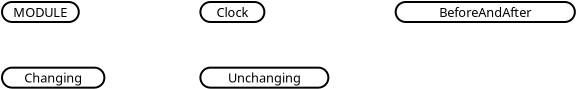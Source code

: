 <?xml version="1.0" encoding="UTF-8"?>
<dia:diagram xmlns:dia="http://www.lysator.liu.se/~alla/dia/">
  <dia:layer name="Background" visible="true" active="true">

    <dia:group>

    <dia:object type="Standard - Box" version="0" id="O0">
      <dia:attribute name="obj_pos">
        <dia:point val="2.0,0.0"/>
      </dia:attribute>
      <dia:attribute name="obj_bb">
        <dia:rectangle val="1.95,-0.05;5.89,1.05"/>
      </dia:attribute>
      <dia:attribute name="elem_corner">
        <dia:point val="2.0,0.0"/>
      </dia:attribute>
      <dia:attribute name="elem_width">
        <dia:real val="3.84"/>
      </dia:attribute>
      <dia:attribute name="elem_height">
        <dia:real val="1.0"/>
      </dia:attribute>
      <dia:attribute name="border_width">
        <dia:real val="0.1"/>
      </dia:attribute>
      <dia:attribute name="border_color">
        <dia:color val="#000000"/>
      </dia:attribute>
      <dia:attribute name="inner_color">
        <dia:color val="#ffffff"/>
      </dia:attribute>
      <dia:attribute name="show_background">
        <dia:boolean val="true"/>
      </dia:attribute>
      <dia:attribute name="corner_radius">
        <dia:real val="0.5"/>
      </dia:attribute>
    </dia:object>

    <dia:object type="Standard - Text" version="0" id="O1">
      <dia:attribute name="obj_pos">
        <dia:point val="3.92,0.5"/>
      </dia:attribute>
      <dia:attribute name="obj_bb">
        <dia:rectangle val="3.87,0.45;7.81,1.35"/>
      </dia:attribute>
      <dia:attribute name="text">
        <dia:composite type="text">
          <dia:attribute name="string">
            <dia:string>#MODULE#</dia:string>
          </dia:attribute>
          <dia:attribute name="font">
            <dia:font family="sans" style="0" name="Helvetica"/>
          </dia:attribute>
          <dia:attribute name="height">
            <dia:real val="0.8"/>
          </dia:attribute>
          <dia:attribute name="pos">
            <dia:point val="3.92,0.5"/>
          </dia:attribute>
          <dia:attribute name="color">
            <dia:color val="#000000"/>
          </dia:attribute>
          <dia:attribute name="alignment">
            <dia:enum val="1"/>
          </dia:attribute>
        </dia:composite>
      </dia:attribute>
      <dia:attribute name="valign">
        <dia:enum val="2"/>
      </dia:attribute>
    </dia:object>

    </dia:group>

    <dia:group>

    <dia:object type="Standard - Box" version="0" id="O2">
      <dia:attribute name="obj_pos">
        <dia:point val="11.919,0.0"/>
      </dia:attribute>
      <dia:attribute name="obj_bb">
        <dia:rectangle val="11.869,-0.05;15.169,1.05"/>
      </dia:attribute>
      <dia:attribute name="elem_corner">
        <dia:point val="11.919,0.0"/>
      </dia:attribute>
      <dia:attribute name="elem_width">
        <dia:real val="3.2"/>
      </dia:attribute>
      <dia:attribute name="elem_height">
        <dia:real val="1.0"/>
      </dia:attribute>
      <dia:attribute name="border_width">
        <dia:real val="0.1"/>
      </dia:attribute>
      <dia:attribute name="border_color">
        <dia:color val="#000000"/>
      </dia:attribute>
      <dia:attribute name="inner_color">
        <dia:color val="#ffffff"/>
      </dia:attribute>
      <dia:attribute name="show_background">
        <dia:boolean val="true"/>
      </dia:attribute>
      <dia:attribute name="corner_radius">
        <dia:real val="0.5"/>
      </dia:attribute>
    </dia:object>

    <dia:object type="Standard - Text" version="0" id="O3">
      <dia:attribute name="obj_pos">
        <dia:point val="13.519,0.5"/>
      </dia:attribute>
      <dia:attribute name="obj_bb">
        <dia:rectangle val="13.469,0.45;16.769,1.35"/>
      </dia:attribute>
      <dia:attribute name="text">
        <dia:composite type="text">
          <dia:attribute name="string">
            <dia:string>#Clock#</dia:string>
          </dia:attribute>
          <dia:attribute name="font">
            <dia:font family="sans" style="0" name="Helvetica"/>
          </dia:attribute>
          <dia:attribute name="height">
            <dia:real val="0.8"/>
          </dia:attribute>
          <dia:attribute name="pos">
            <dia:point val="13.519,0.5"/>
          </dia:attribute>
          <dia:attribute name="color">
            <dia:color val="#000000"/>
          </dia:attribute>
          <dia:attribute name="alignment">
            <dia:enum val="1"/>
          </dia:attribute>
        </dia:composite>
      </dia:attribute>
      <dia:attribute name="valign">
        <dia:enum val="2"/>
      </dia:attribute>
    </dia:object>

    </dia:group>

    <dia:group>

    <dia:object type="Standard - Box" version="0" id="O4">
      <dia:attribute name="obj_pos">
        <dia:point val="21.683,0.0"/>
      </dia:attribute>
      <dia:attribute name="obj_bb">
        <dia:rectangle val="21.633,-0.05;30.693,1.05"/>
      </dia:attribute>
      <dia:attribute name="elem_corner">
        <dia:point val="21.683,0.0"/>
      </dia:attribute>
      <dia:attribute name="elem_width">
        <dia:real val="8.96"/>
      </dia:attribute>
      <dia:attribute name="elem_height">
        <dia:real val="1.0"/>
      </dia:attribute>
      <dia:attribute name="border_width">
        <dia:real val="0.1"/>
      </dia:attribute>
      <dia:attribute name="border_color">
        <dia:color val="#000000"/>
      </dia:attribute>
      <dia:attribute name="inner_color">
        <dia:color val="#ffffff"/>
      </dia:attribute>
      <dia:attribute name="show_background">
        <dia:boolean val="true"/>
      </dia:attribute>
      <dia:attribute name="corner_radius">
        <dia:real val="0.5"/>
      </dia:attribute>
    </dia:object>

    <dia:object type="Standard - Text" version="0" id="O5">
      <dia:attribute name="obj_pos">
        <dia:point val="26.163,0.5"/>
      </dia:attribute>
      <dia:attribute name="obj_bb">
        <dia:rectangle val="26.113,0.45;35.173,1.35"/>
      </dia:attribute>
      <dia:attribute name="text">
        <dia:composite type="text">
          <dia:attribute name="string">
            <dia:string>#BeforeAndAfter#</dia:string>
          </dia:attribute>
          <dia:attribute name="font">
            <dia:font family="sans" style="0" name="Helvetica"/>
          </dia:attribute>
          <dia:attribute name="height">
            <dia:real val="0.8"/>
          </dia:attribute>
          <dia:attribute name="pos">
            <dia:point val="26.163,0.5"/>
          </dia:attribute>
          <dia:attribute name="color">
            <dia:color val="#000000"/>
          </dia:attribute>
          <dia:attribute name="alignment">
            <dia:enum val="1"/>
          </dia:attribute>
        </dia:composite>
      </dia:attribute>
      <dia:attribute name="valign">
        <dia:enum val="2"/>
      </dia:attribute>
    </dia:object>

    </dia:group>

    <dia:group>

    <dia:object type="Standard - Box" version="0" id="O6">
      <dia:attribute name="obj_pos">
        <dia:point val="2.0,3.282"/>
      </dia:attribute>
      <dia:attribute name="obj_bb">
        <dia:rectangle val="1.95,3.232;7.17,4.332"/>
      </dia:attribute>
      <dia:attribute name="elem_corner">
        <dia:point val="2.0,3.282"/>
      </dia:attribute>
      <dia:attribute name="elem_width">
        <dia:real val="5.12"/>
      </dia:attribute>
      <dia:attribute name="elem_height">
        <dia:real val="1.0"/>
      </dia:attribute>
      <dia:attribute name="border_width">
        <dia:real val="0.1"/>
      </dia:attribute>
      <dia:attribute name="border_color">
        <dia:color val="#000000"/>
      </dia:attribute>
      <dia:attribute name="inner_color">
        <dia:color val="#ffffff"/>
      </dia:attribute>
      <dia:attribute name="show_background">
        <dia:boolean val="true"/>
      </dia:attribute>
      <dia:attribute name="corner_radius">
        <dia:real val="0.5"/>
      </dia:attribute>
    </dia:object>

    <dia:object type="Standard - Text" version="0" id="O7">
      <dia:attribute name="obj_pos">
        <dia:point val="4.56,3.782"/>
      </dia:attribute>
      <dia:attribute name="obj_bb">
        <dia:rectangle val="4.51,3.732;9.73,4.632"/>
      </dia:attribute>
      <dia:attribute name="text">
        <dia:composite type="text">
          <dia:attribute name="string">
            <dia:string>#Changing#</dia:string>
          </dia:attribute>
          <dia:attribute name="font">
            <dia:font family="sans" style="0" name="Helvetica"/>
          </dia:attribute>
          <dia:attribute name="height">
            <dia:real val="0.8"/>
          </dia:attribute>
          <dia:attribute name="pos">
            <dia:point val="4.56,3.782"/>
          </dia:attribute>
          <dia:attribute name="color">
            <dia:color val="#000000"/>
          </dia:attribute>
          <dia:attribute name="alignment">
            <dia:enum val="1"/>
          </dia:attribute>
        </dia:composite>
      </dia:attribute>
      <dia:attribute name="valign">
        <dia:enum val="2"/>
      </dia:attribute>
    </dia:object>

    </dia:group>

    <dia:group>

    <dia:object type="Standard - Box" version="0" id="O8">
      <dia:attribute name="obj_pos">
        <dia:point val="11.919,3.282"/>
      </dia:attribute>
      <dia:attribute name="obj_bb">
        <dia:rectangle val="11.869,3.232;18.369,4.332"/>
      </dia:attribute>
      <dia:attribute name="elem_corner">
        <dia:point val="11.919,3.282"/>
      </dia:attribute>
      <dia:attribute name="elem_width">
        <dia:real val="6.4"/>
      </dia:attribute>
      <dia:attribute name="elem_height">
        <dia:real val="1.0"/>
      </dia:attribute>
      <dia:attribute name="border_width">
        <dia:real val="0.1"/>
      </dia:attribute>
      <dia:attribute name="border_color">
        <dia:color val="#000000"/>
      </dia:attribute>
      <dia:attribute name="inner_color">
        <dia:color val="#ffffff"/>
      </dia:attribute>
      <dia:attribute name="show_background">
        <dia:boolean val="true"/>
      </dia:attribute>
      <dia:attribute name="corner_radius">
        <dia:real val="0.5"/>
      </dia:attribute>
    </dia:object>

    <dia:object type="Standard - Text" version="0" id="O9">
      <dia:attribute name="obj_pos">
        <dia:point val="15.119,3.782"/>
      </dia:attribute>
      <dia:attribute name="obj_bb">
        <dia:rectangle val="15.069,3.732;21.569,4.632"/>
      </dia:attribute>
      <dia:attribute name="text">
        <dia:composite type="text">
          <dia:attribute name="string">
            <dia:string>#Unchanging#</dia:string>
          </dia:attribute>
          <dia:attribute name="font">
            <dia:font family="sans" style="0" name="Helvetica"/>
          </dia:attribute>
          <dia:attribute name="height">
            <dia:real val="0.8"/>
          </dia:attribute>
          <dia:attribute name="pos">
            <dia:point val="15.119,3.782"/>
          </dia:attribute>
          <dia:attribute name="color">
            <dia:color val="#000000"/>
          </dia:attribute>
          <dia:attribute name="alignment">
            <dia:enum val="1"/>
          </dia:attribute>
        </dia:composite>
      </dia:attribute>
      <dia:attribute name="valign">
        <dia:enum val="2"/>
      </dia:attribute>
    </dia:object>

    </dia:group>

  </dia:layer>
</dia:diagram>

